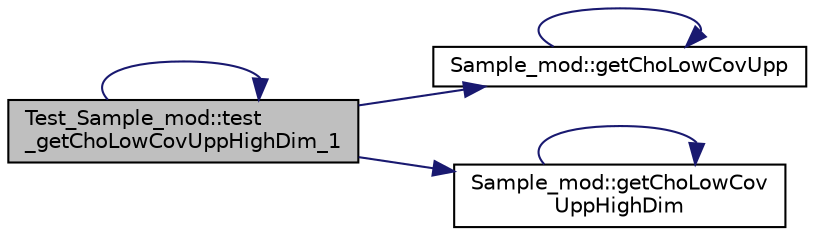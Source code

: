 digraph "Test_Sample_mod::test_getChoLowCovUppHighDim_1"
{
 // LATEX_PDF_SIZE
  edge [fontname="Helvetica",fontsize="10",labelfontname="Helvetica",labelfontsize="10"];
  node [fontname="Helvetica",fontsize="10",shape=record];
  rankdir="LR";
  Node1 [label="Test_Sample_mod::test\l_getChoLowCovUppHighDim_1",height=0.2,width=0.4,color="black", fillcolor="grey75", style="filled", fontcolor="black",tooltip=" "];
  Node1 -> Node2 [color="midnightblue",fontsize="10",style="solid"];
  Node2 [label="Sample_mod::getChoLowCovUpp",height=0.2,width=0.4,color="black", fillcolor="white", style="filled",URL="$namespaceSample__mod.html#af9dafbc79f11fc37f384877e49f3bf27",tooltip="Return the lower triangle Cholesky Factor of the covariance matrix of a set of points in the lower pa..."];
  Node2 -> Node2 [color="midnightblue",fontsize="10",style="solid"];
  Node1 -> Node3 [color="midnightblue",fontsize="10",style="solid"];
  Node3 [label="Sample_mod::getChoLowCov\lUppHighDim",height=0.2,width=0.4,color="black", fillcolor="white", style="filled",URL="$namespaceSample__mod.html#a1e5daab49859d9c21c4ec3c916ec963d",tooltip="Return the lower triangle Cholesky Factor of the covariance matrix of a set of points in the lower pa..."];
  Node3 -> Node3 [color="midnightblue",fontsize="10",style="solid"];
  Node1 -> Node1 [color="midnightblue",fontsize="10",style="solid"];
}
